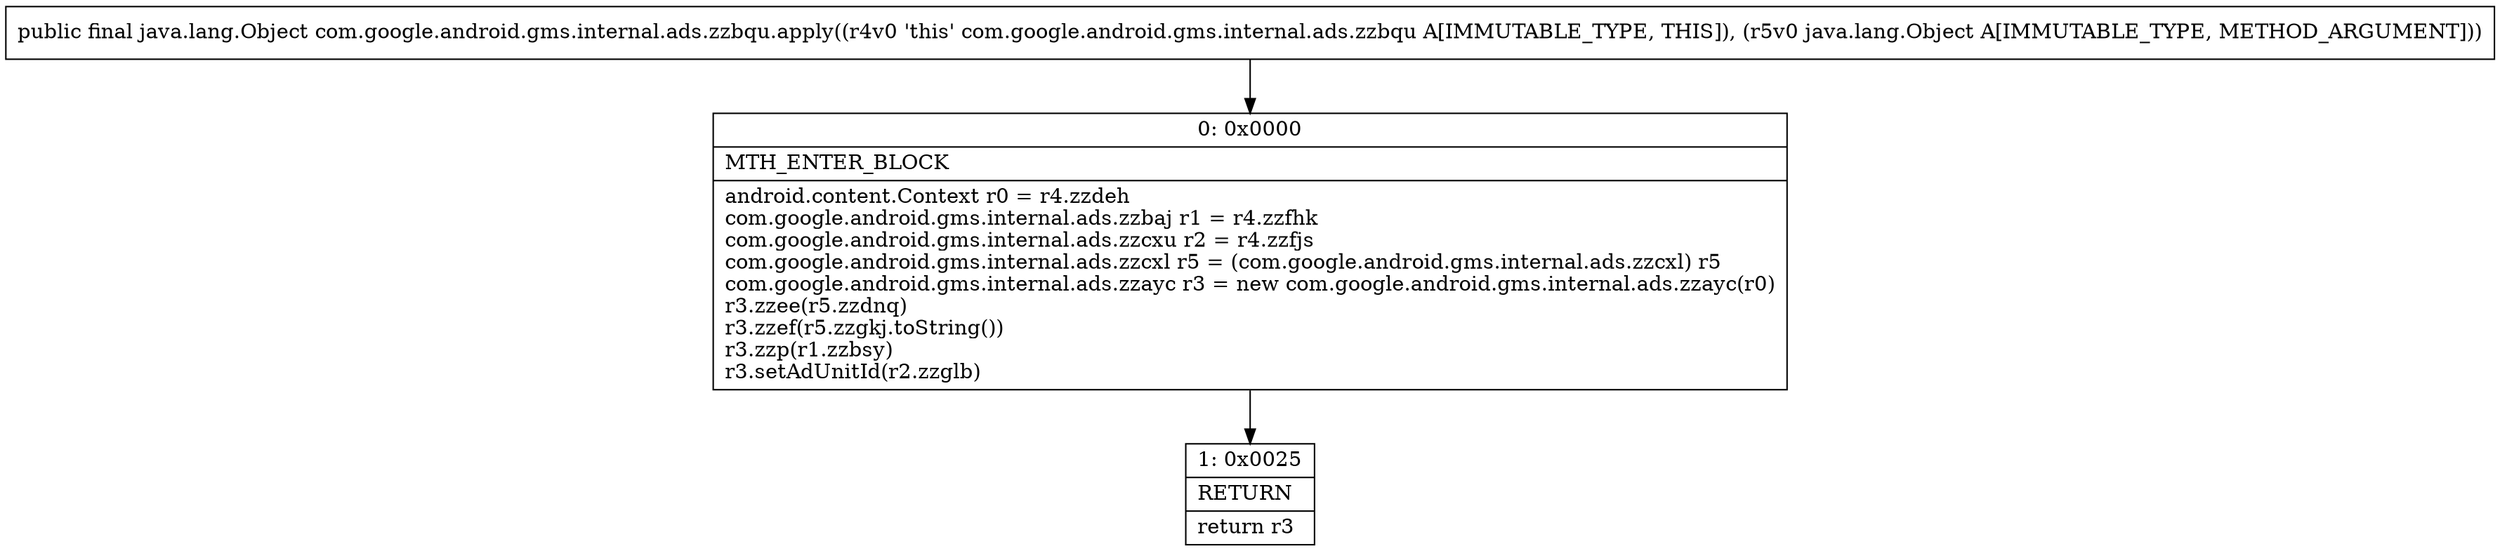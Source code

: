 digraph "CFG forcom.google.android.gms.internal.ads.zzbqu.apply(Ljava\/lang\/Object;)Ljava\/lang\/Object;" {
Node_0 [shape=record,label="{0\:\ 0x0000|MTH_ENTER_BLOCK\l|android.content.Context r0 = r4.zzdeh\lcom.google.android.gms.internal.ads.zzbaj r1 = r4.zzfhk\lcom.google.android.gms.internal.ads.zzcxu r2 = r4.zzfjs\lcom.google.android.gms.internal.ads.zzcxl r5 = (com.google.android.gms.internal.ads.zzcxl) r5\lcom.google.android.gms.internal.ads.zzayc r3 = new com.google.android.gms.internal.ads.zzayc(r0)\lr3.zzee(r5.zzdnq)\lr3.zzef(r5.zzgkj.toString())\lr3.zzp(r1.zzbsy)\lr3.setAdUnitId(r2.zzglb)\l}"];
Node_1 [shape=record,label="{1\:\ 0x0025|RETURN\l|return r3\l}"];
MethodNode[shape=record,label="{public final java.lang.Object com.google.android.gms.internal.ads.zzbqu.apply((r4v0 'this' com.google.android.gms.internal.ads.zzbqu A[IMMUTABLE_TYPE, THIS]), (r5v0 java.lang.Object A[IMMUTABLE_TYPE, METHOD_ARGUMENT])) }"];
MethodNode -> Node_0;
Node_0 -> Node_1;
}


